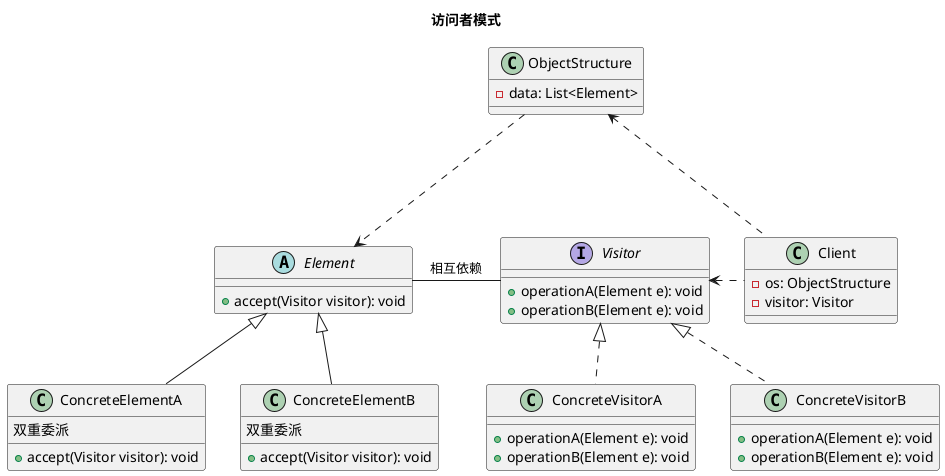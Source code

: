 @startuml
title 访问者模式

interface Visitor {
    + operationA(Element e): void
    + operationB(Element e): void
}

class ConcreteVisitorA implements Visitor {
    + operationA(Element e): void
    + operationB(Element e): void
}

class ConcreteVisitorB implements Visitor {
    + operationA(Element e): void
    + operationB(Element e): void
}

abstract class Element {
    + accept(Visitor visitor): void
}

Element -right- Visitor : "相互依赖"

class ConcreteElementA extends Element {
    双重委派
    + accept(Visitor visitor): void
}

class ConcreteElementB extends Element {
    双重委派
    + accept(Visitor visitor): void
}

class ObjectStructure {
    - data: List<Element>
}

ObjectStructure .--> Element

class Client {
    - os: ObjectStructure
    - visitor: Visitor
}

Client .-left-> ObjectStructure
Client .-left-> Visitor
@enduml
